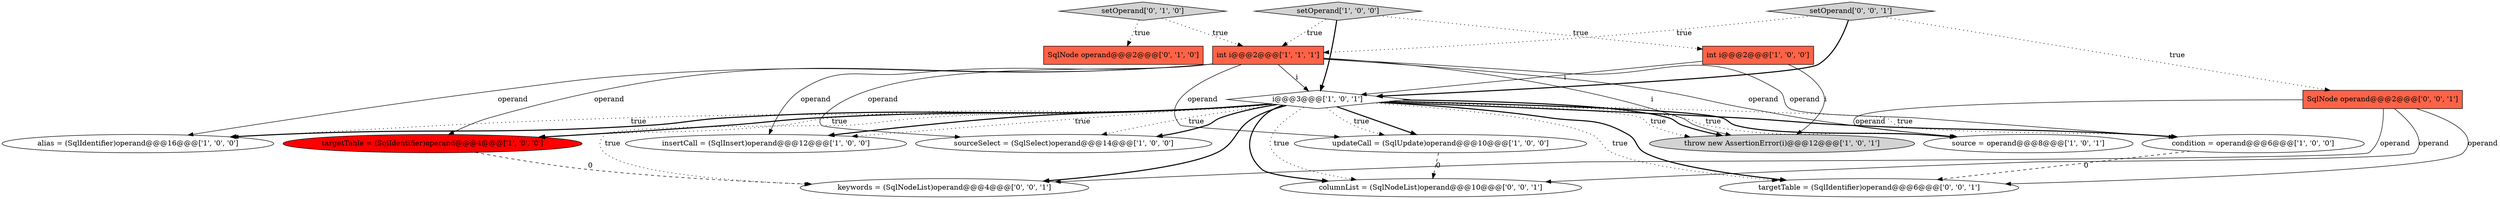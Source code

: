 digraph {
15 [style = filled, label = "setOperand['0', '0', '1']", fillcolor = lightgray, shape = diamond image = "AAA0AAABBB3BBB"];
0 [style = filled, label = "updateCall = (SqlUpdate)operand@@@10@@@['1', '0', '0']", fillcolor = white, shape = ellipse image = "AAA0AAABBB1BBB"];
14 [style = filled, label = "targetTable = (SqlIdentifier)operand@@@6@@@['0', '0', '1']", fillcolor = white, shape = ellipse image = "AAA0AAABBB3BBB"];
7 [style = filled, label = "int i@@@2@@@['1', '1', '1']", fillcolor = tomato, shape = box image = "AAA0AAABBB1BBB"];
16 [style = filled, label = "SqlNode operand@@@2@@@['0', '0', '1']", fillcolor = tomato, shape = box image = "AAA0AAABBB3BBB"];
18 [style = filled, label = "columnList = (SqlNodeList)operand@@@10@@@['0', '0', '1']", fillcolor = white, shape = ellipse image = "AAA0AAABBB3BBB"];
6 [style = filled, label = "targetTable = (SqlIdentifier)operand@@@4@@@['1', '0', '0']", fillcolor = red, shape = ellipse image = "AAA1AAABBB1BBB"];
1 [style = filled, label = "i@@@3@@@['1', '0', '1']", fillcolor = white, shape = diamond image = "AAA0AAABBB1BBB"];
13 [style = filled, label = "SqlNode operand@@@2@@@['0', '1', '0']", fillcolor = tomato, shape = box image = "AAA0AAABBB2BBB"];
8 [style = filled, label = "alias = (SqlIdentifier)operand@@@16@@@['1', '0', '0']", fillcolor = white, shape = ellipse image = "AAA0AAABBB1BBB"];
12 [style = filled, label = "setOperand['0', '1', '0']", fillcolor = lightgray, shape = diamond image = "AAA0AAABBB2BBB"];
10 [style = filled, label = "source = operand@@@8@@@['1', '0', '1']", fillcolor = white, shape = ellipse image = "AAA0AAABBB1BBB"];
9 [style = filled, label = "throw new AssertionError(i)@@@12@@@['1', '0', '1']", fillcolor = lightgray, shape = ellipse image = "AAA0AAABBB1BBB"];
17 [style = filled, label = "keywords = (SqlNodeList)operand@@@4@@@['0', '0', '1']", fillcolor = white, shape = ellipse image = "AAA0AAABBB3BBB"];
11 [style = filled, label = "setOperand['1', '0', '0']", fillcolor = lightgray, shape = diamond image = "AAA0AAABBB1BBB"];
3 [style = filled, label = "insertCall = (SqlInsert)operand@@@12@@@['1', '0', '0']", fillcolor = white, shape = ellipse image = "AAA0AAABBB1BBB"];
4 [style = filled, label = "sourceSelect = (SqlSelect)operand@@@14@@@['1', '0', '0']", fillcolor = white, shape = ellipse image = "AAA0AAABBB1BBB"];
5 [style = filled, label = "int i@@@2@@@['1', '0', '0']", fillcolor = tomato, shape = box image = "AAA0AAABBB1BBB"];
2 [style = filled, label = "condition = operand@@@6@@@['1', '0', '0']", fillcolor = white, shape = ellipse image = "AAA0AAABBB1BBB"];
11->7 [style = dotted, label="true"];
1->4 [style = bold, label=""];
1->10 [style = dotted, label="true"];
1->8 [style = bold, label=""];
7->3 [style = solid, label="operand"];
1->17 [style = dotted, label="true"];
7->6 [style = solid, label="operand"];
11->1 [style = bold, label=""];
7->1 [style = solid, label="i"];
16->17 [style = solid, label="operand"];
1->3 [style = bold, label=""];
1->18 [style = bold, label=""];
7->8 [style = solid, label="operand"];
11->5 [style = dotted, label="true"];
1->4 [style = dotted, label="true"];
1->0 [style = bold, label=""];
1->14 [style = dotted, label="true"];
6->17 [style = dashed, label="0"];
5->1 [style = solid, label="i"];
7->0 [style = solid, label="operand"];
7->10 [style = solid, label="operand"];
16->18 [style = solid, label="operand"];
15->7 [style = dotted, label="true"];
15->16 [style = dotted, label="true"];
7->9 [style = solid, label="i"];
1->9 [style = bold, label=""];
1->17 [style = bold, label=""];
1->3 [style = dotted, label="true"];
1->18 [style = dotted, label="true"];
16->14 [style = solid, label="operand"];
12->13 [style = dotted, label="true"];
1->6 [style = bold, label=""];
2->14 [style = dashed, label="0"];
16->10 [style = solid, label="operand"];
15->1 [style = bold, label=""];
7->4 [style = solid, label="operand"];
1->9 [style = dotted, label="true"];
1->8 [style = dotted, label="true"];
0->18 [style = dashed, label="0"];
1->6 [style = dotted, label="true"];
1->14 [style = bold, label=""];
1->2 [style = bold, label=""];
1->0 [style = dotted, label="true"];
1->2 [style = dotted, label="true"];
12->7 [style = dotted, label="true"];
1->10 [style = bold, label=""];
7->2 [style = solid, label="operand"];
5->9 [style = solid, label="i"];
}
